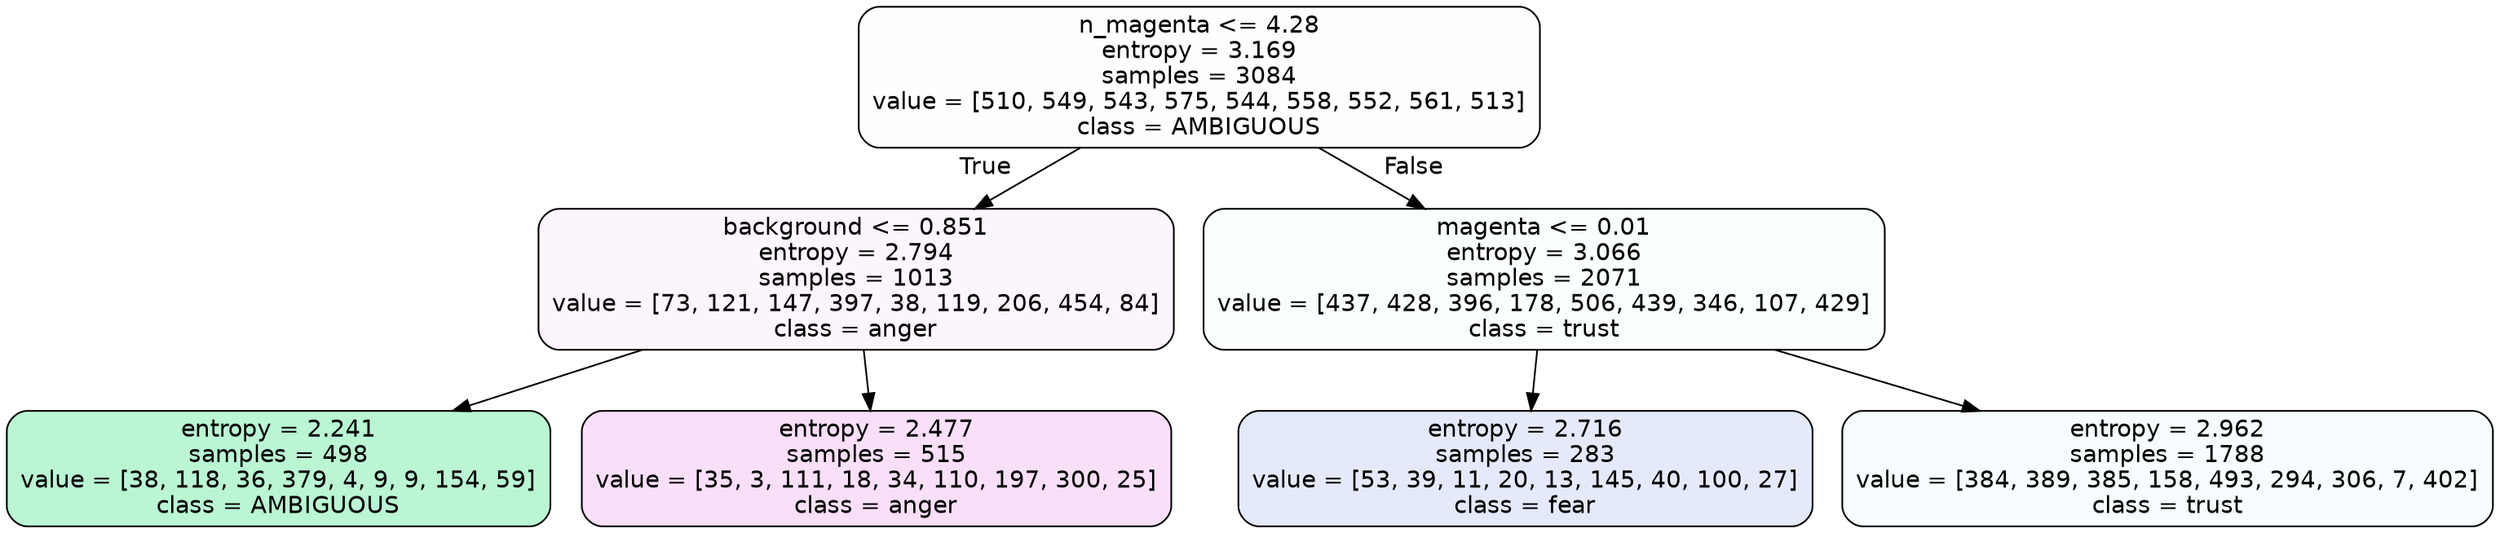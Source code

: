 digraph Tree {
node [shape=box, style="filled, rounded", color="black", fontname=helvetica] ;
edge [fontname=helvetica] ;
0 [label="n_magenta <= 4.28\nentropy = 3.169\nsamples = 3084\nvalue = [510, 549, 543, 575, 544, 558, 552, 561, 513]\nclass = AMBIGUOUS", fillcolor="#39e58101"] ;
1 [label="background <= 0.851\nentropy = 2.794\nsamples = 1013\nvalue = [73, 121, 147, 397, 38, 119, 206, 454, 84]\nclass = anger", fillcolor="#e539d70c"] ;
0 -> 1 [labeldistance=2.5, labelangle=45, headlabel="True"] ;
2 [label="entropy = 2.241\nsamples = 498\nvalue = [38, 118, 36, 379, 4, 9, 9, 154, 59]\nclass = AMBIGUOUS", fillcolor="#39e58158"] ;
1 -> 2 ;
3 [label="entropy = 2.477\nsamples = 515\nvalue = [35, 3, 111, 18, 34, 110, 197, 300, 25]\nclass = anger", fillcolor="#e539d729"] ;
1 -> 3 ;
4 [label="magenta <= 0.01\nentropy = 3.066\nsamples = 2071\nvalue = [437, 428, 396, 178, 506, 439, 346, 107, 429]\nclass = trust", fillcolor="#39d7e506"] ;
0 -> 4 [labeldistance=2.5, labelangle=-45, headlabel="False"] ;
5 [label="entropy = 2.716\nsamples = 283\nvalue = [53, 39, 11, 20, 13, 145, 40, 100, 27]\nclass = fear", fillcolor="#3964e521"] ;
4 -> 5 ;
6 [label="entropy = 2.962\nsamples = 1788\nvalue = [384, 389, 385, 158, 493, 294, 306, 7, 402]\nclass = trust", fillcolor="#39d7e50a"] ;
4 -> 6 ;
}
